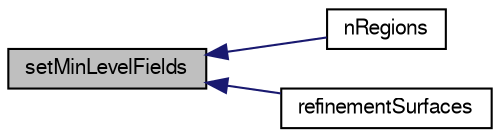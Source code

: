 digraph "setMinLevelFields"
{
  bgcolor="transparent";
  edge [fontname="FreeSans",fontsize="10",labelfontname="FreeSans",labelfontsize="10"];
  node [fontname="FreeSans",fontsize="10",shape=record];
  rankdir="LR";
  Node613 [label="setMinLevelFields",height=0.2,width=0.4,color="black", fillcolor="grey75", style="filled", fontcolor="black"];
  Node613 -> Node614 [dir="back",color="midnightblue",fontsize="10",style="solid",fontname="FreeSans"];
  Node614 [label="nRegions",height=0.2,width=0.4,color="black",URL="$a24686.html#aea6a36c10dbbc8d2f593a71aa1bb12b0"];
  Node613 -> Node615 [dir="back",color="midnightblue",fontsize="10",style="solid",fontname="FreeSans"];
  Node615 [label="refinementSurfaces",height=0.2,width=0.4,color="black",URL="$a24686.html#a9503a7f7422399e278daaf0965c95325",tooltip="Construct from components. "];
}
